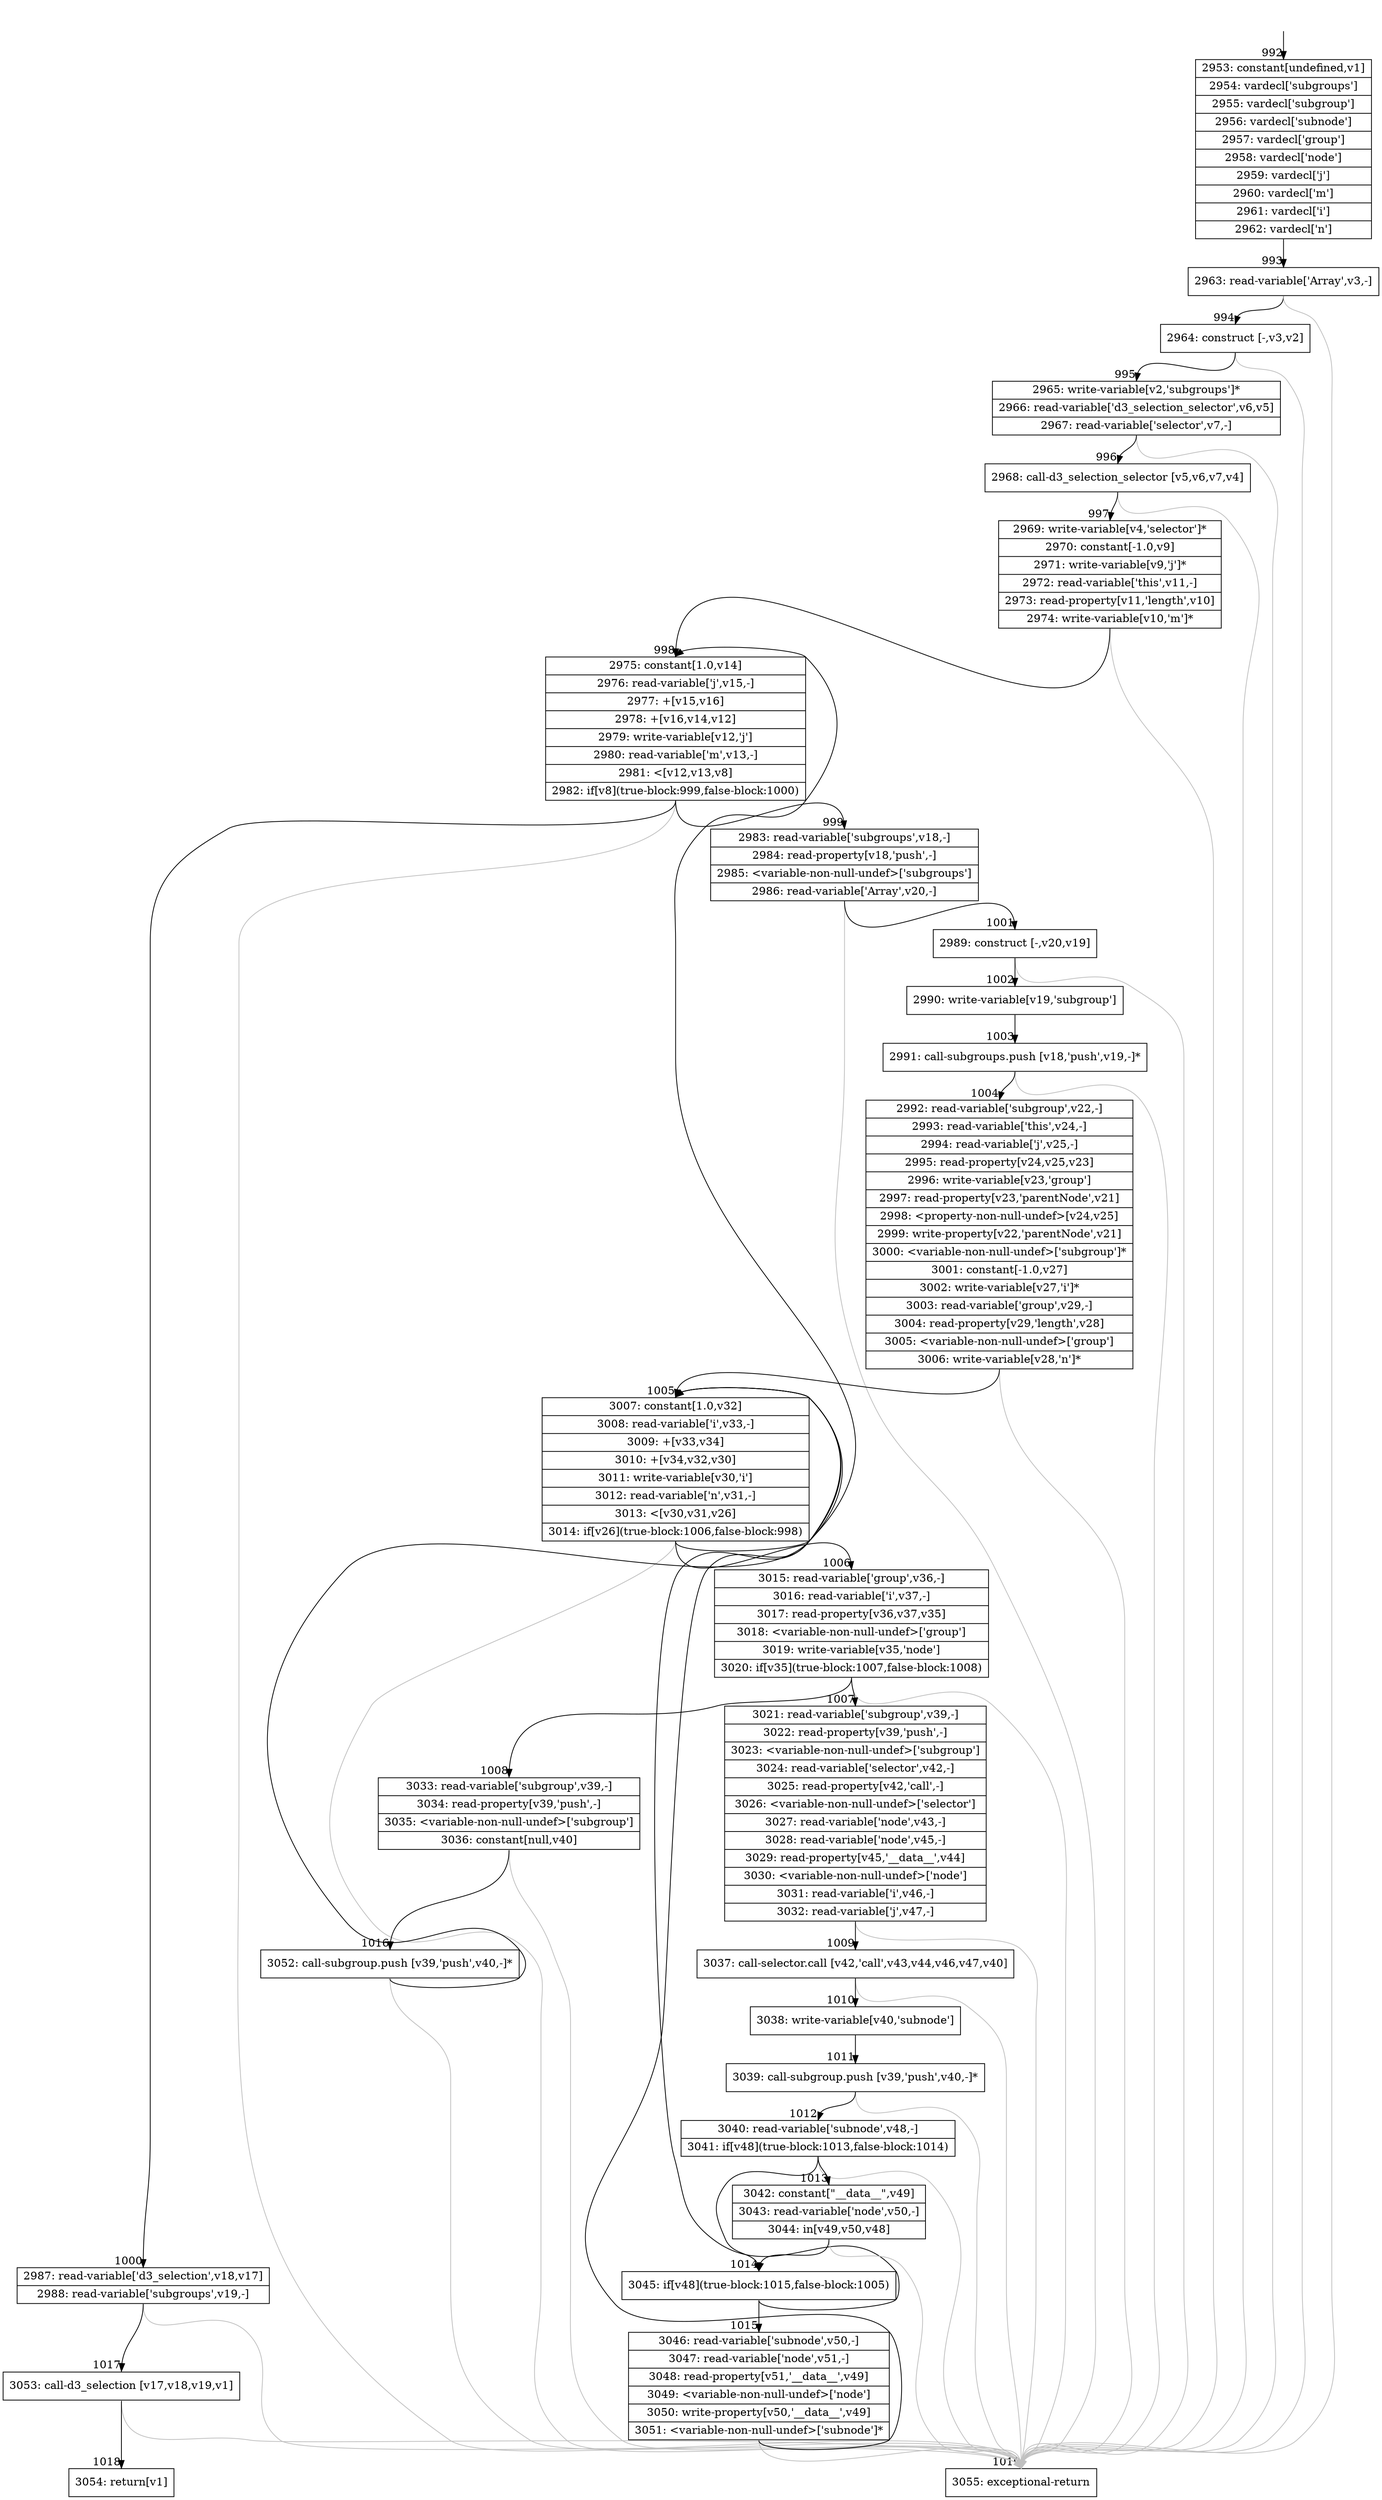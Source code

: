 digraph {
rankdir="TD"
BB_entry100[shape=none,label=""];
BB_entry100 -> BB992 [tailport=s, headport=n, headlabel="    992"]
BB992 [shape=record label="{2953: constant[undefined,v1]|2954: vardecl['subgroups']|2955: vardecl['subgroup']|2956: vardecl['subnode']|2957: vardecl['group']|2958: vardecl['node']|2959: vardecl['j']|2960: vardecl['m']|2961: vardecl['i']|2962: vardecl['n']}" ] 
BB992 -> BB993 [tailport=s, headport=n, headlabel="      993"]
BB993 [shape=record label="{2963: read-variable['Array',v3,-]}" ] 
BB993 -> BB994 [tailport=s, headport=n, headlabel="      994"]
BB993 -> BB1019 [tailport=s, headport=n, color=gray, headlabel="      1019"]
BB994 [shape=record label="{2964: construct [-,v3,v2]}" ] 
BB994 -> BB995 [tailport=s, headport=n, headlabel="      995"]
BB994 -> BB1019 [tailport=s, headport=n, color=gray]
BB995 [shape=record label="{2965: write-variable[v2,'subgroups']*|2966: read-variable['d3_selection_selector',v6,v5]|2967: read-variable['selector',v7,-]}" ] 
BB995 -> BB996 [tailport=s, headport=n, headlabel="      996"]
BB995 -> BB1019 [tailport=s, headport=n, color=gray]
BB996 [shape=record label="{2968: call-d3_selection_selector [v5,v6,v7,v4]}" ] 
BB996 -> BB997 [tailport=s, headport=n, headlabel="      997"]
BB996 -> BB1019 [tailport=s, headport=n, color=gray]
BB997 [shape=record label="{2969: write-variable[v4,'selector']*|2970: constant[-1.0,v9]|2971: write-variable[v9,'j']*|2972: read-variable['this',v11,-]|2973: read-property[v11,'length',v10]|2974: write-variable[v10,'m']*}" ] 
BB997 -> BB998 [tailport=s, headport=n, headlabel="      998"]
BB997 -> BB1019 [tailport=s, headport=n, color=gray]
BB998 [shape=record label="{2975: constant[1.0,v14]|2976: read-variable['j',v15,-]|2977: +[v15,v16]|2978: +[v16,v14,v12]|2979: write-variable[v12,'j']|2980: read-variable['m',v13,-]|2981: \<[v12,v13,v8]|2982: if[v8](true-block:999,false-block:1000)}" ] 
BB998 -> BB999 [tailport=s, headport=n, headlabel="      999"]
BB998 -> BB1000 [tailport=s, headport=n, headlabel="      1000"]
BB998 -> BB1019 [tailport=s, headport=n, color=gray]
BB999 [shape=record label="{2983: read-variable['subgroups',v18,-]|2984: read-property[v18,'push',-]|2985: \<variable-non-null-undef\>['subgroups']|2986: read-variable['Array',v20,-]}" ] 
BB999 -> BB1001 [tailport=s, headport=n, headlabel="      1001"]
BB999 -> BB1019 [tailport=s, headport=n, color=gray]
BB1000 [shape=record label="{2987: read-variable['d3_selection',v18,v17]|2988: read-variable['subgroups',v19,-]}" ] 
BB1000 -> BB1017 [tailport=s, headport=n, headlabel="      1017"]
BB1000 -> BB1019 [tailport=s, headport=n, color=gray]
BB1001 [shape=record label="{2989: construct [-,v20,v19]}" ] 
BB1001 -> BB1002 [tailport=s, headport=n, headlabel="      1002"]
BB1001 -> BB1019 [tailport=s, headport=n, color=gray]
BB1002 [shape=record label="{2990: write-variable[v19,'subgroup']}" ] 
BB1002 -> BB1003 [tailport=s, headport=n, headlabel="      1003"]
BB1003 [shape=record label="{2991: call-subgroups.push [v18,'push',v19,-]*}" ] 
BB1003 -> BB1004 [tailport=s, headport=n, headlabel="      1004"]
BB1003 -> BB1019 [tailport=s, headport=n, color=gray]
BB1004 [shape=record label="{2992: read-variable['subgroup',v22,-]|2993: read-variable['this',v24,-]|2994: read-variable['j',v25,-]|2995: read-property[v24,v25,v23]|2996: write-variable[v23,'group']|2997: read-property[v23,'parentNode',v21]|2998: \<property-non-null-undef\>[v24,v25]|2999: write-property[v22,'parentNode',v21]|3000: \<variable-non-null-undef\>['subgroup']*|3001: constant[-1.0,v27]|3002: write-variable[v27,'i']*|3003: read-variable['group',v29,-]|3004: read-property[v29,'length',v28]|3005: \<variable-non-null-undef\>['group']|3006: write-variable[v28,'n']*}" ] 
BB1004 -> BB1005 [tailport=s, headport=n, headlabel="      1005"]
BB1004 -> BB1019 [tailport=s, headport=n, color=gray]
BB1005 [shape=record label="{3007: constant[1.0,v32]|3008: read-variable['i',v33,-]|3009: +[v33,v34]|3010: +[v34,v32,v30]|3011: write-variable[v30,'i']|3012: read-variable['n',v31,-]|3013: \<[v30,v31,v26]|3014: if[v26](true-block:1006,false-block:998)}" ] 
BB1005 -> BB1006 [tailport=s, headport=n, headlabel="      1006"]
BB1005 -> BB998 [tailport=s, headport=n]
BB1005 -> BB1019 [tailport=s, headport=n, color=gray]
BB1006 [shape=record label="{3015: read-variable['group',v36,-]|3016: read-variable['i',v37,-]|3017: read-property[v36,v37,v35]|3018: \<variable-non-null-undef\>['group']|3019: write-variable[v35,'node']|3020: if[v35](true-block:1007,false-block:1008)}" ] 
BB1006 -> BB1007 [tailport=s, headport=n, headlabel="      1007"]
BB1006 -> BB1008 [tailport=s, headport=n, headlabel="      1008"]
BB1006 -> BB1019 [tailport=s, headport=n, color=gray]
BB1007 [shape=record label="{3021: read-variable['subgroup',v39,-]|3022: read-property[v39,'push',-]|3023: \<variable-non-null-undef\>['subgroup']|3024: read-variable['selector',v42,-]|3025: read-property[v42,'call',-]|3026: \<variable-non-null-undef\>['selector']|3027: read-variable['node',v43,-]|3028: read-variable['node',v45,-]|3029: read-property[v45,'__data__',v44]|3030: \<variable-non-null-undef\>['node']|3031: read-variable['i',v46,-]|3032: read-variable['j',v47,-]}" ] 
BB1007 -> BB1009 [tailport=s, headport=n, headlabel="      1009"]
BB1007 -> BB1019 [tailport=s, headport=n, color=gray]
BB1008 [shape=record label="{3033: read-variable['subgroup',v39,-]|3034: read-property[v39,'push',-]|3035: \<variable-non-null-undef\>['subgroup']|3036: constant[null,v40]}" ] 
BB1008 -> BB1016 [tailport=s, headport=n, headlabel="      1016"]
BB1008 -> BB1019 [tailport=s, headport=n, color=gray]
BB1009 [shape=record label="{3037: call-selector.call [v42,'call',v43,v44,v46,v47,v40]}" ] 
BB1009 -> BB1010 [tailport=s, headport=n, headlabel="      1010"]
BB1009 -> BB1019 [tailport=s, headport=n, color=gray]
BB1010 [shape=record label="{3038: write-variable[v40,'subnode']}" ] 
BB1010 -> BB1011 [tailport=s, headport=n, headlabel="      1011"]
BB1011 [shape=record label="{3039: call-subgroup.push [v39,'push',v40,-]*}" ] 
BB1011 -> BB1012 [tailport=s, headport=n, headlabel="      1012"]
BB1011 -> BB1019 [tailport=s, headport=n, color=gray]
BB1012 [shape=record label="{3040: read-variable['subnode',v48,-]|3041: if[v48](true-block:1013,false-block:1014)}" ] 
BB1012 -> BB1014 [tailport=s, headport=n, headlabel="      1014"]
BB1012 -> BB1013 [tailport=s, headport=n, headlabel="      1013"]
BB1012 -> BB1019 [tailport=s, headport=n, color=gray]
BB1013 [shape=record label="{3042: constant[\"__data__\",v49]|3043: read-variable['node',v50,-]|3044: in[v49,v50,v48]}" ] 
BB1013 -> BB1014 [tailport=s, headport=n]
BB1013 -> BB1019 [tailport=s, headport=n, color=gray]
BB1014 [shape=record label="{3045: if[v48](true-block:1015,false-block:1005)}" ] 
BB1014 -> BB1015 [tailport=s, headport=n, headlabel="      1015"]
BB1014 -> BB1005 [tailport=s, headport=n]
BB1015 [shape=record label="{3046: read-variable['subnode',v50,-]|3047: read-variable['node',v51,-]|3048: read-property[v51,'__data__',v49]|3049: \<variable-non-null-undef\>['node']|3050: write-property[v50,'__data__',v49]|3051: \<variable-non-null-undef\>['subnode']*}" ] 
BB1015 -> BB1005 [tailport=s, headport=n]
BB1015 -> BB1019 [tailport=s, headport=n, color=gray]
BB1016 [shape=record label="{3052: call-subgroup.push [v39,'push',v40,-]*}" ] 
BB1016 -> BB1005 [tailport=s, headport=n]
BB1016 -> BB1019 [tailport=s, headport=n, color=gray]
BB1017 [shape=record label="{3053: call-d3_selection [v17,v18,v19,v1]}" ] 
BB1017 -> BB1018 [tailport=s, headport=n, headlabel="      1018"]
BB1017 -> BB1019 [tailport=s, headport=n, color=gray]
BB1018 [shape=record label="{3054: return[v1]}" ] 
BB1019 [shape=record label="{3055: exceptional-return}" ] 
//#$~ 598
}
